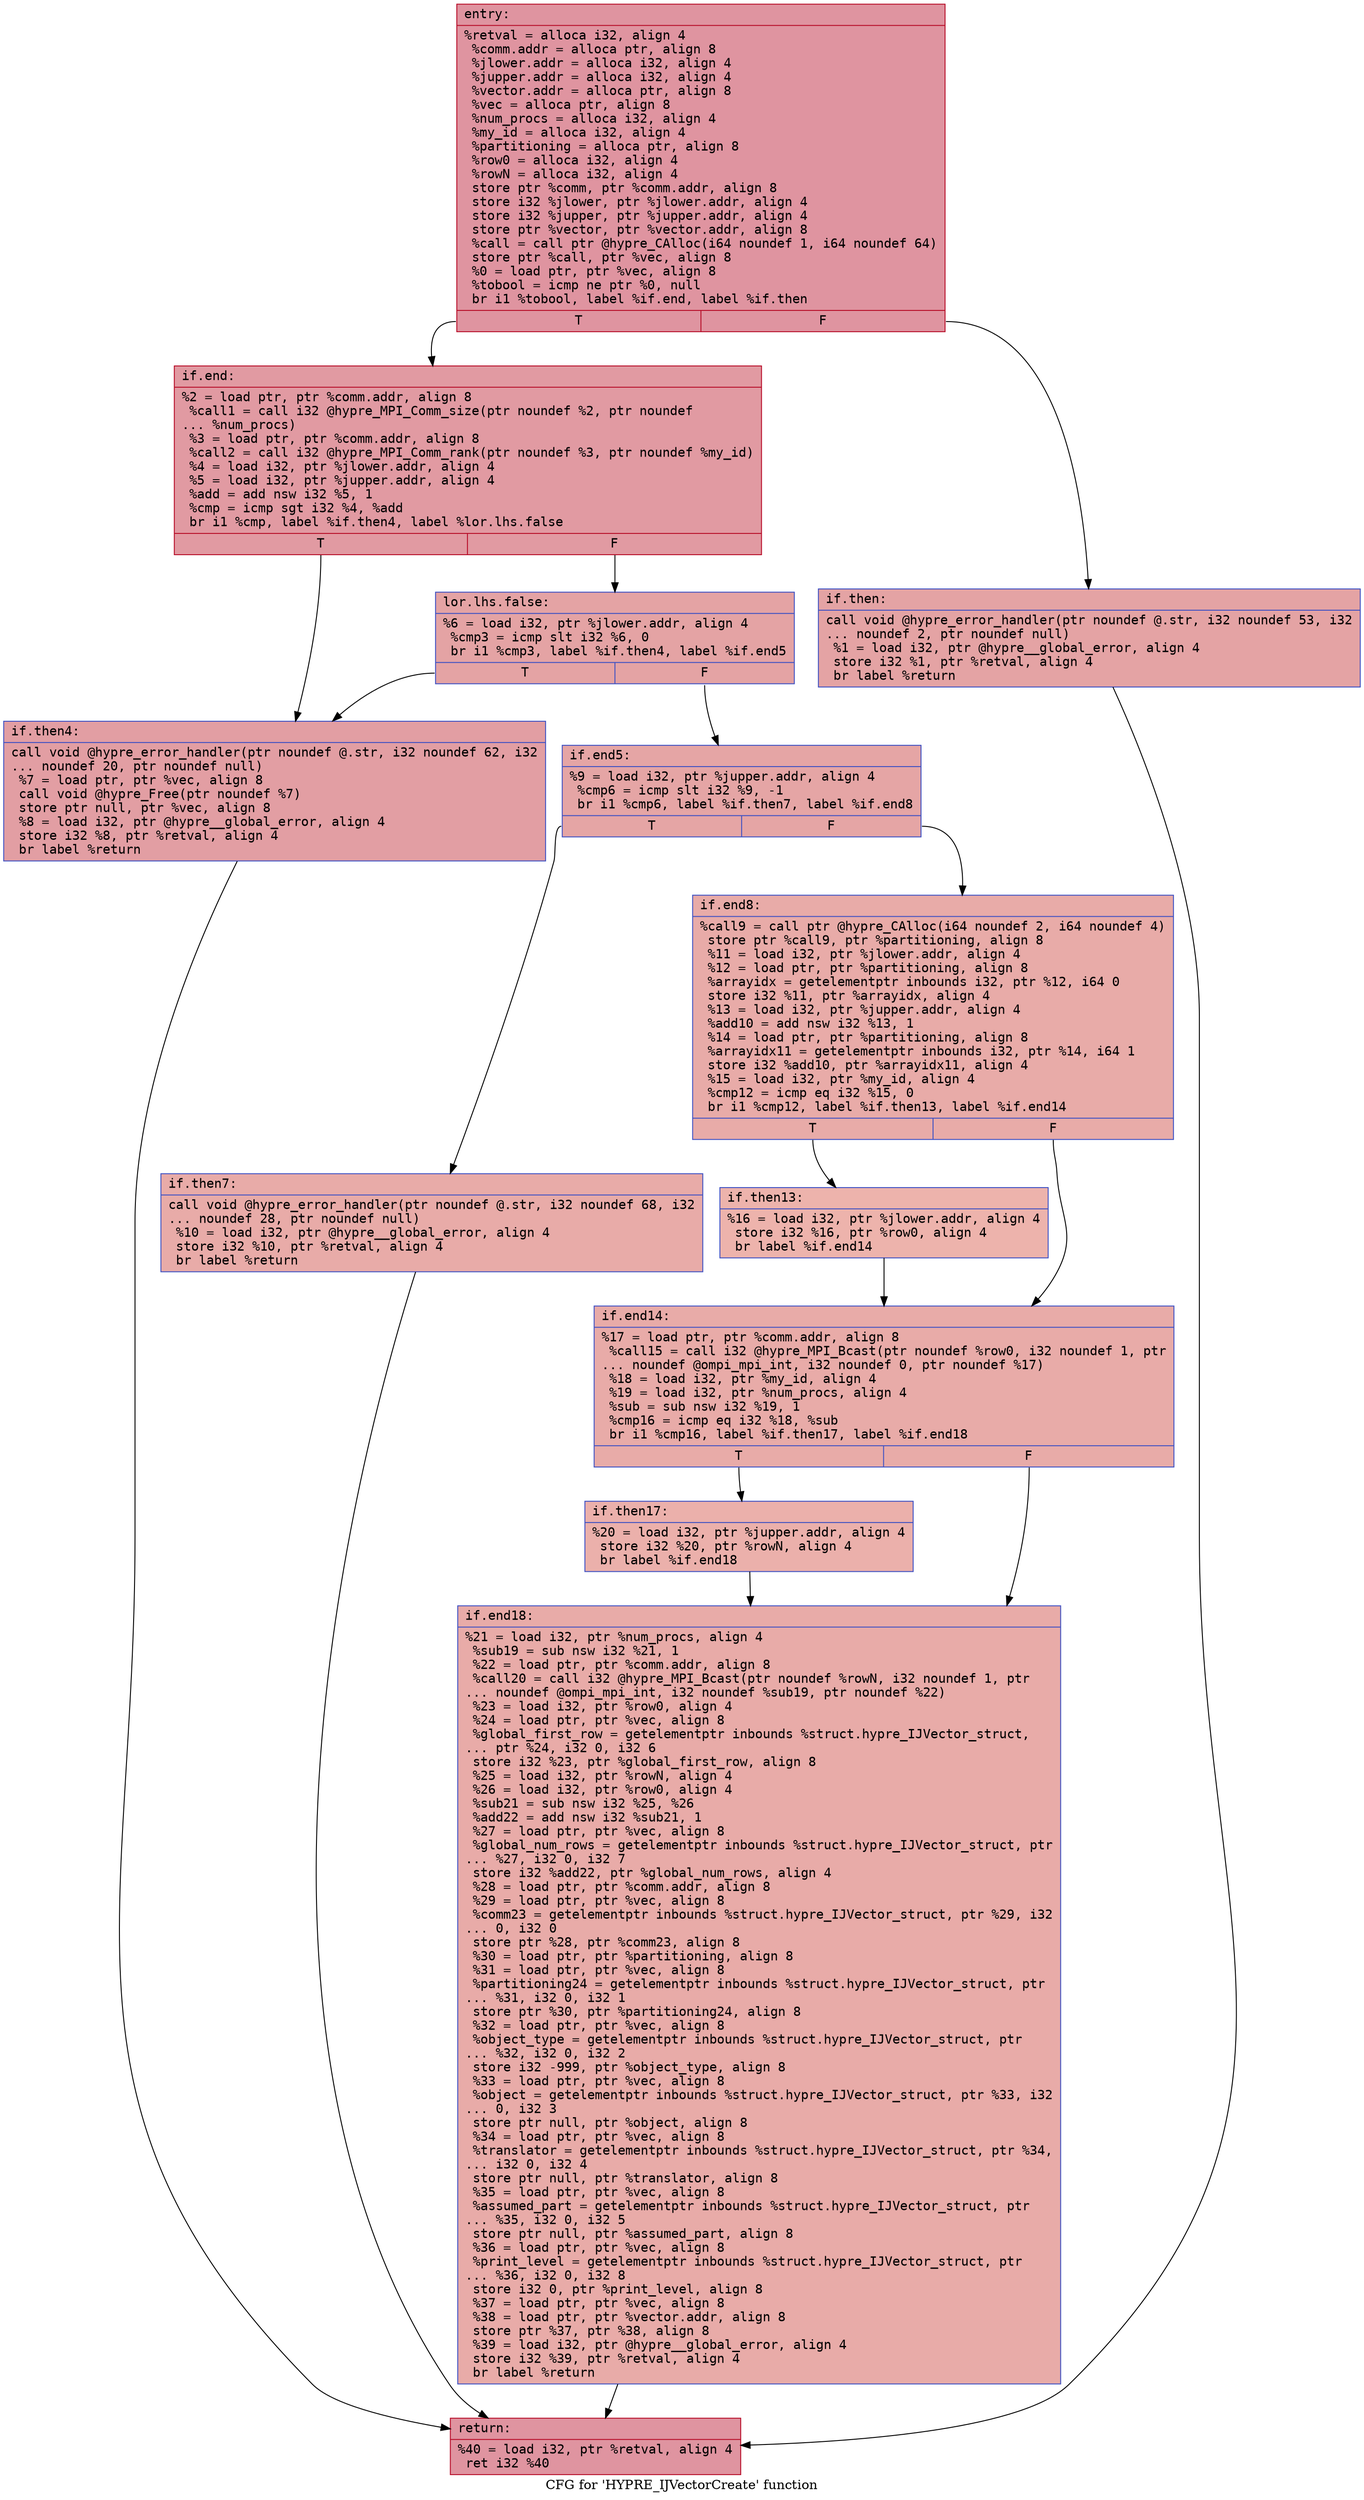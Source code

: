 digraph "CFG for 'HYPRE_IJVectorCreate' function" {
	label="CFG for 'HYPRE_IJVectorCreate' function";

	Node0x5578cb154350 [shape=record,color="#b70d28ff", style=filled, fillcolor="#b70d2870" fontname="Courier",label="{entry:\l|  %retval = alloca i32, align 4\l  %comm.addr = alloca ptr, align 8\l  %jlower.addr = alloca i32, align 4\l  %jupper.addr = alloca i32, align 4\l  %vector.addr = alloca ptr, align 8\l  %vec = alloca ptr, align 8\l  %num_procs = alloca i32, align 4\l  %my_id = alloca i32, align 4\l  %partitioning = alloca ptr, align 8\l  %row0 = alloca i32, align 4\l  %rowN = alloca i32, align 4\l  store ptr %comm, ptr %comm.addr, align 8\l  store i32 %jlower, ptr %jlower.addr, align 4\l  store i32 %jupper, ptr %jupper.addr, align 4\l  store ptr %vector, ptr %vector.addr, align 8\l  %call = call ptr @hypre_CAlloc(i64 noundef 1, i64 noundef 64)\l  store ptr %call, ptr %vec, align 8\l  %0 = load ptr, ptr %vec, align 8\l  %tobool = icmp ne ptr %0, null\l  br i1 %tobool, label %if.end, label %if.then\l|{<s0>T|<s1>F}}"];
	Node0x5578cb154350:s0 -> Node0x5578cb156510[tooltip="entry -> if.end\nProbability 62.50%" ];
	Node0x5578cb154350:s1 -> Node0x5578cb156580[tooltip="entry -> if.then\nProbability 37.50%" ];
	Node0x5578cb156580 [shape=record,color="#3d50c3ff", style=filled, fillcolor="#c32e3170" fontname="Courier",label="{if.then:\l|  call void @hypre_error_handler(ptr noundef @.str, i32 noundef 53, i32\l... noundef 2, ptr noundef null)\l  %1 = load i32, ptr @hypre__global_error, align 4\l  store i32 %1, ptr %retval, align 4\l  br label %return\l}"];
	Node0x5578cb156580 -> Node0x5578cb156af0[tooltip="if.then -> return\nProbability 100.00%" ];
	Node0x5578cb156510 [shape=record,color="#b70d28ff", style=filled, fillcolor="#bb1b2c70" fontname="Courier",label="{if.end:\l|  %2 = load ptr, ptr %comm.addr, align 8\l  %call1 = call i32 @hypre_MPI_Comm_size(ptr noundef %2, ptr noundef\l... %num_procs)\l  %3 = load ptr, ptr %comm.addr, align 8\l  %call2 = call i32 @hypre_MPI_Comm_rank(ptr noundef %3, ptr noundef %my_id)\l  %4 = load i32, ptr %jlower.addr, align 4\l  %5 = load i32, ptr %jupper.addr, align 4\l  %add = add nsw i32 %5, 1\l  %cmp = icmp sgt i32 %4, %add\l  br i1 %cmp, label %if.then4, label %lor.lhs.false\l|{<s0>T|<s1>F}}"];
	Node0x5578cb156510:s0 -> Node0x5578cb157690[tooltip="if.end -> if.then4\nProbability 50.00%" ];
	Node0x5578cb156510:s1 -> Node0x5578cb157740[tooltip="if.end -> lor.lhs.false\nProbability 50.00%" ];
	Node0x5578cb157740 [shape=record,color="#3d50c3ff", style=filled, fillcolor="#c32e3170" fontname="Courier",label="{lor.lhs.false:\l|  %6 = load i32, ptr %jlower.addr, align 4\l  %cmp3 = icmp slt i32 %6, 0\l  br i1 %cmp3, label %if.then4, label %if.end5\l|{<s0>T|<s1>F}}"];
	Node0x5578cb157740:s0 -> Node0x5578cb157690[tooltip="lor.lhs.false -> if.then4\nProbability 37.50%" ];
	Node0x5578cb157740:s1 -> Node0x5578cb157e10[tooltip="lor.lhs.false -> if.end5\nProbability 62.50%" ];
	Node0x5578cb157690 [shape=record,color="#3d50c3ff", style=filled, fillcolor="#be242e70" fontname="Courier",label="{if.then4:\l|  call void @hypre_error_handler(ptr noundef @.str, i32 noundef 62, i32\l... noundef 20, ptr noundef null)\l  %7 = load ptr, ptr %vec, align 8\l  call void @hypre_Free(ptr noundef %7)\l  store ptr null, ptr %vec, align 8\l  %8 = load i32, ptr @hypre__global_error, align 4\l  store i32 %8, ptr %retval, align 4\l  br label %return\l}"];
	Node0x5578cb157690 -> Node0x5578cb156af0[tooltip="if.then4 -> return\nProbability 100.00%" ];
	Node0x5578cb157e10 [shape=record,color="#3d50c3ff", style=filled, fillcolor="#c5333470" fontname="Courier",label="{if.end5:\l|  %9 = load i32, ptr %jupper.addr, align 4\l  %cmp6 = icmp slt i32 %9, -1\l  br i1 %cmp6, label %if.then7, label %if.end8\l|{<s0>T|<s1>F}}"];
	Node0x5578cb157e10:s0 -> Node0x5578cb1586b0[tooltip="if.end5 -> if.then7\nProbability 50.00%" ];
	Node0x5578cb157e10:s1 -> Node0x5578cb158700[tooltip="if.end5 -> if.end8\nProbability 50.00%" ];
	Node0x5578cb1586b0 [shape=record,color="#3d50c3ff", style=filled, fillcolor="#cc403a70" fontname="Courier",label="{if.then7:\l|  call void @hypre_error_handler(ptr noundef @.str, i32 noundef 68, i32\l... noundef 28, ptr noundef null)\l  %10 = load i32, ptr @hypre__global_error, align 4\l  store i32 %10, ptr %retval, align 4\l  br label %return\l}"];
	Node0x5578cb1586b0 -> Node0x5578cb156af0[tooltip="if.then7 -> return\nProbability 100.00%" ];
	Node0x5578cb158700 [shape=record,color="#3d50c3ff", style=filled, fillcolor="#cc403a70" fontname="Courier",label="{if.end8:\l|  %call9 = call ptr @hypre_CAlloc(i64 noundef 2, i64 noundef 4)\l  store ptr %call9, ptr %partitioning, align 8\l  %11 = load i32, ptr %jlower.addr, align 4\l  %12 = load ptr, ptr %partitioning, align 8\l  %arrayidx = getelementptr inbounds i32, ptr %12, i64 0\l  store i32 %11, ptr %arrayidx, align 4\l  %13 = load i32, ptr %jupper.addr, align 4\l  %add10 = add nsw i32 %13, 1\l  %14 = load ptr, ptr %partitioning, align 8\l  %arrayidx11 = getelementptr inbounds i32, ptr %14, i64 1\l  store i32 %add10, ptr %arrayidx11, align 4\l  %15 = load i32, ptr %my_id, align 4\l  %cmp12 = icmp eq i32 %15, 0\l  br i1 %cmp12, label %if.then13, label %if.end14\l|{<s0>T|<s1>F}}"];
	Node0x5578cb158700:s0 -> Node0x5578cb159cd0[tooltip="if.end8 -> if.then13\nProbability 37.50%" ];
	Node0x5578cb158700:s1 -> Node0x5578cb159d50[tooltip="if.end8 -> if.end14\nProbability 62.50%" ];
	Node0x5578cb159cd0 [shape=record,color="#3d50c3ff", style=filled, fillcolor="#d6524470" fontname="Courier",label="{if.then13:\l|  %16 = load i32, ptr %jlower.addr, align 4\l  store i32 %16, ptr %row0, align 4\l  br label %if.end14\l}"];
	Node0x5578cb159cd0 -> Node0x5578cb159d50[tooltip="if.then13 -> if.end14\nProbability 100.00%" ];
	Node0x5578cb159d50 [shape=record,color="#3d50c3ff", style=filled, fillcolor="#cc403a70" fontname="Courier",label="{if.end14:\l|  %17 = load ptr, ptr %comm.addr, align 8\l  %call15 = call i32 @hypre_MPI_Bcast(ptr noundef %row0, i32 noundef 1, ptr\l... noundef @ompi_mpi_int, i32 noundef 0, ptr noundef %17)\l  %18 = load i32, ptr %my_id, align 4\l  %19 = load i32, ptr %num_procs, align 4\l  %sub = sub nsw i32 %19, 1\l  %cmp16 = icmp eq i32 %18, %sub\l  br i1 %cmp16, label %if.then17, label %if.end18\l|{<s0>T|<s1>F}}"];
	Node0x5578cb159d50:s0 -> Node0x5578cb15a530[tooltip="if.end14 -> if.then17\nProbability 50.00%" ];
	Node0x5578cb159d50:s1 -> Node0x5578cb15a580[tooltip="if.end14 -> if.end18\nProbability 50.00%" ];
	Node0x5578cb15a530 [shape=record,color="#3d50c3ff", style=filled, fillcolor="#d24b4070" fontname="Courier",label="{if.then17:\l|  %20 = load i32, ptr %jupper.addr, align 4\l  store i32 %20, ptr %rowN, align 4\l  br label %if.end18\l}"];
	Node0x5578cb15a530 -> Node0x5578cb15a580[tooltip="if.then17 -> if.end18\nProbability 100.00%" ];
	Node0x5578cb15a580 [shape=record,color="#3d50c3ff", style=filled, fillcolor="#cc403a70" fontname="Courier",label="{if.end18:\l|  %21 = load i32, ptr %num_procs, align 4\l  %sub19 = sub nsw i32 %21, 1\l  %22 = load ptr, ptr %comm.addr, align 8\l  %call20 = call i32 @hypre_MPI_Bcast(ptr noundef %rowN, i32 noundef 1, ptr\l... noundef @ompi_mpi_int, i32 noundef %sub19, ptr noundef %22)\l  %23 = load i32, ptr %row0, align 4\l  %24 = load ptr, ptr %vec, align 8\l  %global_first_row = getelementptr inbounds %struct.hypre_IJVector_struct,\l... ptr %24, i32 0, i32 6\l  store i32 %23, ptr %global_first_row, align 8\l  %25 = load i32, ptr %rowN, align 4\l  %26 = load i32, ptr %row0, align 4\l  %sub21 = sub nsw i32 %25, %26\l  %add22 = add nsw i32 %sub21, 1\l  %27 = load ptr, ptr %vec, align 8\l  %global_num_rows = getelementptr inbounds %struct.hypre_IJVector_struct, ptr\l... %27, i32 0, i32 7\l  store i32 %add22, ptr %global_num_rows, align 4\l  %28 = load ptr, ptr %comm.addr, align 8\l  %29 = load ptr, ptr %vec, align 8\l  %comm23 = getelementptr inbounds %struct.hypre_IJVector_struct, ptr %29, i32\l... 0, i32 0\l  store ptr %28, ptr %comm23, align 8\l  %30 = load ptr, ptr %partitioning, align 8\l  %31 = load ptr, ptr %vec, align 8\l  %partitioning24 = getelementptr inbounds %struct.hypre_IJVector_struct, ptr\l... %31, i32 0, i32 1\l  store ptr %30, ptr %partitioning24, align 8\l  %32 = load ptr, ptr %vec, align 8\l  %object_type = getelementptr inbounds %struct.hypre_IJVector_struct, ptr\l... %32, i32 0, i32 2\l  store i32 -999, ptr %object_type, align 8\l  %33 = load ptr, ptr %vec, align 8\l  %object = getelementptr inbounds %struct.hypre_IJVector_struct, ptr %33, i32\l... 0, i32 3\l  store ptr null, ptr %object, align 8\l  %34 = load ptr, ptr %vec, align 8\l  %translator = getelementptr inbounds %struct.hypre_IJVector_struct, ptr %34,\l... i32 0, i32 4\l  store ptr null, ptr %translator, align 8\l  %35 = load ptr, ptr %vec, align 8\l  %assumed_part = getelementptr inbounds %struct.hypre_IJVector_struct, ptr\l... %35, i32 0, i32 5\l  store ptr null, ptr %assumed_part, align 8\l  %36 = load ptr, ptr %vec, align 8\l  %print_level = getelementptr inbounds %struct.hypre_IJVector_struct, ptr\l... %36, i32 0, i32 8\l  store i32 0, ptr %print_level, align 8\l  %37 = load ptr, ptr %vec, align 8\l  %38 = load ptr, ptr %vector.addr, align 8\l  store ptr %37, ptr %38, align 8\l  %39 = load i32, ptr @hypre__global_error, align 4\l  store i32 %39, ptr %retval, align 4\l  br label %return\l}"];
	Node0x5578cb15a580 -> Node0x5578cb156af0[tooltip="if.end18 -> return\nProbability 100.00%" ];
	Node0x5578cb156af0 [shape=record,color="#b70d28ff", style=filled, fillcolor="#b70d2870" fontname="Courier",label="{return:\l|  %40 = load i32, ptr %retval, align 4\l  ret i32 %40\l}"];
}
